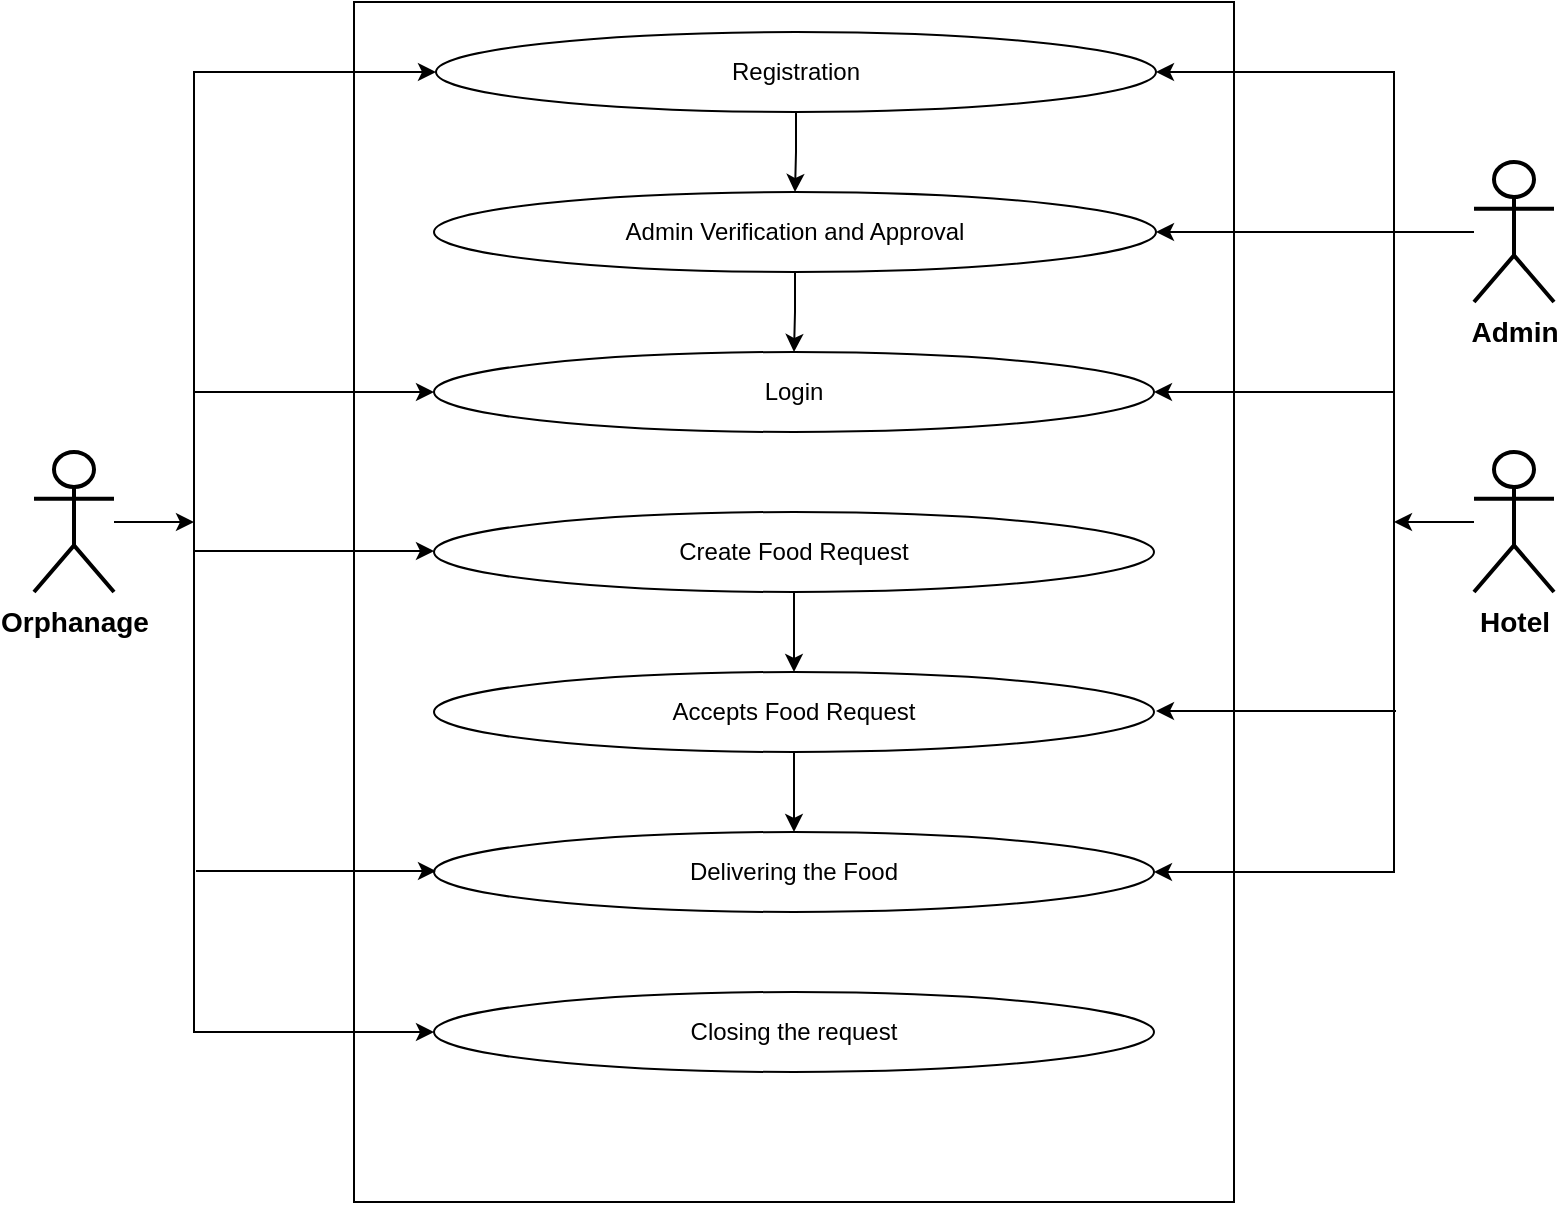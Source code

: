 <mxfile version="24.2.8" type="github">
  <diagram name="Page-1" id="AgnhyLZByRdbrBLprc9_">
    <mxGraphModel dx="1050" dy="557" grid="1" gridSize="10" guides="1" tooltips="1" connect="1" arrows="1" fold="1" page="1" pageScale="1" pageWidth="850" pageHeight="1100" math="0" shadow="0">
      <root>
        <mxCell id="0" />
        <mxCell id="1" parent="0" />
        <mxCell id="MMfc6vFurPr9cZnwIQf3-12" value="" style="rounded=0;whiteSpace=wrap;html=1;rotation=90;" vertex="1" parent="1">
          <mxGeometry x="120" y="185" width="600" height="440" as="geometry" />
        </mxCell>
        <mxCell id="MMfc6vFurPr9cZnwIQf3-30" style="edgeStyle=orthogonalEdgeStyle;rounded=0;orthogonalLoop=1;jettySize=auto;html=1;" edge="1" parent="1" source="MMfc6vFurPr9cZnwIQf3-1">
          <mxGeometry relative="1" as="geometry">
            <mxPoint x="120" y="365" as="targetPoint" />
          </mxGeometry>
        </mxCell>
        <mxCell id="MMfc6vFurPr9cZnwIQf3-1" value="&lt;font style=&quot;font-size: 14px;&quot;&gt;&lt;b&gt;Orphanage&lt;/b&gt;&lt;/font&gt;" style="shape=umlActor;verticalLabelPosition=bottom;verticalAlign=top;html=1;outlineConnect=0;strokeWidth=2;" vertex="1" parent="1">
          <mxGeometry x="40" y="330" width="40" height="70" as="geometry" />
        </mxCell>
        <mxCell id="MMfc6vFurPr9cZnwIQf3-36" style="edgeStyle=orthogonalEdgeStyle;rounded=0;orthogonalLoop=1;jettySize=auto;html=1;" edge="1" parent="1" source="MMfc6vFurPr9cZnwIQf3-2">
          <mxGeometry relative="1" as="geometry">
            <mxPoint x="720" y="365" as="targetPoint" />
          </mxGeometry>
        </mxCell>
        <mxCell id="MMfc6vFurPr9cZnwIQf3-2" value="&lt;b&gt;&lt;font style=&quot;font-size: 14px;&quot;&gt;Hotel&lt;/font&gt;&lt;/b&gt;" style="shape=umlActor;verticalLabelPosition=bottom;verticalAlign=top;html=1;outlineConnect=0;strokeWidth=2;" vertex="1" parent="1">
          <mxGeometry x="760" y="330" width="40" height="70" as="geometry" />
        </mxCell>
        <mxCell id="MMfc6vFurPr9cZnwIQf3-22" style="edgeStyle=orthogonalEdgeStyle;rounded=0;orthogonalLoop=1;jettySize=auto;html=1;entryX=1;entryY=0.5;entryDx=0;entryDy=0;" edge="1" parent="1" source="MMfc6vFurPr9cZnwIQf3-3" target="MMfc6vFurPr9cZnwIQf3-5">
          <mxGeometry relative="1" as="geometry" />
        </mxCell>
        <mxCell id="MMfc6vFurPr9cZnwIQf3-3" value="&lt;b&gt;&lt;font style=&quot;font-size: 14px;&quot;&gt;Admin&lt;/font&gt;&lt;/b&gt;" style="shape=umlActor;verticalLabelPosition=bottom;verticalAlign=top;html=1;outlineConnect=0;strokeWidth=2;" vertex="1" parent="1">
          <mxGeometry x="760" y="185" width="40" height="70" as="geometry" />
        </mxCell>
        <mxCell id="MMfc6vFurPr9cZnwIQf3-23" style="edgeStyle=orthogonalEdgeStyle;rounded=0;orthogonalLoop=1;jettySize=auto;html=1;exitX=0.5;exitY=1;exitDx=0;exitDy=0;entryX=0.5;entryY=0;entryDx=0;entryDy=0;" edge="1" parent="1" source="MMfc6vFurPr9cZnwIQf3-4" target="MMfc6vFurPr9cZnwIQf3-5">
          <mxGeometry relative="1" as="geometry" />
        </mxCell>
        <mxCell id="MMfc6vFurPr9cZnwIQf3-4" value="Registration" style="ellipse;whiteSpace=wrap;html=1;" vertex="1" parent="1">
          <mxGeometry x="241" y="120" width="360" height="40" as="geometry" />
        </mxCell>
        <mxCell id="MMfc6vFurPr9cZnwIQf3-24" style="edgeStyle=orthogonalEdgeStyle;rounded=0;orthogonalLoop=1;jettySize=auto;html=1;" edge="1" parent="1" source="MMfc6vFurPr9cZnwIQf3-5" target="MMfc6vFurPr9cZnwIQf3-6">
          <mxGeometry relative="1" as="geometry" />
        </mxCell>
        <mxCell id="MMfc6vFurPr9cZnwIQf3-5" value="Admin Verification and Approval" style="ellipse;whiteSpace=wrap;html=1;" vertex="1" parent="1">
          <mxGeometry x="240" y="200" width="361" height="40" as="geometry" />
        </mxCell>
        <mxCell id="MMfc6vFurPr9cZnwIQf3-6" value="Login" style="ellipse;whiteSpace=wrap;html=1;" vertex="1" parent="1">
          <mxGeometry x="240" y="280" width="360" height="40" as="geometry" />
        </mxCell>
        <mxCell id="MMfc6vFurPr9cZnwIQf3-34" style="edgeStyle=orthogonalEdgeStyle;rounded=0;orthogonalLoop=1;jettySize=auto;html=1;entryX=0.5;entryY=0;entryDx=0;entryDy=0;" edge="1" parent="1" source="MMfc6vFurPr9cZnwIQf3-7" target="MMfc6vFurPr9cZnwIQf3-8">
          <mxGeometry relative="1" as="geometry" />
        </mxCell>
        <mxCell id="MMfc6vFurPr9cZnwIQf3-7" value="Create Food Request" style="ellipse;whiteSpace=wrap;html=1;" vertex="1" parent="1">
          <mxGeometry x="240" y="360" width="360" height="40" as="geometry" />
        </mxCell>
        <mxCell id="MMfc6vFurPr9cZnwIQf3-35" style="edgeStyle=orthogonalEdgeStyle;rounded=0;orthogonalLoop=1;jettySize=auto;html=1;entryX=0.5;entryY=0;entryDx=0;entryDy=0;" edge="1" parent="1" source="MMfc6vFurPr9cZnwIQf3-8" target="MMfc6vFurPr9cZnwIQf3-9">
          <mxGeometry relative="1" as="geometry" />
        </mxCell>
        <mxCell id="MMfc6vFurPr9cZnwIQf3-8" value="Accepts Food Request" style="ellipse;whiteSpace=wrap;html=1;" vertex="1" parent="1">
          <mxGeometry x="240" y="440" width="360" height="40" as="geometry" />
        </mxCell>
        <mxCell id="MMfc6vFurPr9cZnwIQf3-9" value="Delivering the Food" style="ellipse;whiteSpace=wrap;html=1;" vertex="1" parent="1">
          <mxGeometry x="240" y="520" width="360" height="40" as="geometry" />
        </mxCell>
        <mxCell id="MMfc6vFurPr9cZnwIQf3-10" value="Closing the request" style="ellipse;whiteSpace=wrap;html=1;" vertex="1" parent="1">
          <mxGeometry x="240" y="600" width="360" height="40" as="geometry" />
        </mxCell>
        <mxCell id="MMfc6vFurPr9cZnwIQf3-17" value="" style="endArrow=classic;startArrow=classic;html=1;rounded=0;entryX=0;entryY=0.5;entryDx=0;entryDy=0;exitX=0;exitY=0.5;exitDx=0;exitDy=0;" edge="1" parent="1" source="MMfc6vFurPr9cZnwIQf3-10" target="MMfc6vFurPr9cZnwIQf3-4">
          <mxGeometry width="50" height="50" relative="1" as="geometry">
            <mxPoint x="100" y="380" as="sourcePoint" />
            <mxPoint x="150" y="330" as="targetPoint" />
            <Array as="points">
              <mxPoint x="120" y="620" />
              <mxPoint x="120" y="140" />
            </Array>
          </mxGeometry>
        </mxCell>
        <mxCell id="MMfc6vFurPr9cZnwIQf3-18" value="" style="endArrow=classic;html=1;rounded=0;entryX=0;entryY=0.5;entryDx=0;entryDy=0;" edge="1" parent="1" target="MMfc6vFurPr9cZnwIQf3-6">
          <mxGeometry width="50" height="50" relative="1" as="geometry">
            <mxPoint x="120" y="300" as="sourcePoint" />
            <mxPoint x="170" y="250" as="targetPoint" />
          </mxGeometry>
        </mxCell>
        <mxCell id="MMfc6vFurPr9cZnwIQf3-19" value="" style="endArrow=classic;html=1;rounded=0;entryX=0;entryY=0.5;entryDx=0;entryDy=0;" edge="1" parent="1">
          <mxGeometry width="50" height="50" relative="1" as="geometry">
            <mxPoint x="120" y="379.5" as="sourcePoint" />
            <mxPoint x="240" y="379.5" as="targetPoint" />
          </mxGeometry>
        </mxCell>
        <mxCell id="MMfc6vFurPr9cZnwIQf3-20" value="" style="endArrow=classic;html=1;rounded=0;entryX=0;entryY=0.5;entryDx=0;entryDy=0;" edge="1" parent="1">
          <mxGeometry width="50" height="50" relative="1" as="geometry">
            <mxPoint x="121" y="539.5" as="sourcePoint" />
            <mxPoint x="241" y="539.5" as="targetPoint" />
          </mxGeometry>
        </mxCell>
        <mxCell id="MMfc6vFurPr9cZnwIQf3-31" value="" style="endArrow=classic;startArrow=classic;html=1;rounded=0;exitX=1;exitY=0.5;exitDx=0;exitDy=0;entryX=1;entryY=0.5;entryDx=0;entryDy=0;" edge="1" parent="1" source="MMfc6vFurPr9cZnwIQf3-4" target="MMfc6vFurPr9cZnwIQf3-9">
          <mxGeometry width="50" height="50" relative="1" as="geometry">
            <mxPoint x="680" y="520" as="sourcePoint" />
            <mxPoint x="720" y="560" as="targetPoint" />
            <Array as="points">
              <mxPoint x="720" y="140" />
              <mxPoint x="720" y="540" />
            </Array>
          </mxGeometry>
        </mxCell>
        <mxCell id="MMfc6vFurPr9cZnwIQf3-32" value="" style="endArrow=classic;html=1;rounded=0;entryX=1;entryY=0.5;entryDx=0;entryDy=0;" edge="1" parent="1" target="MMfc6vFurPr9cZnwIQf3-6">
          <mxGeometry width="50" height="50" relative="1" as="geometry">
            <mxPoint x="720" y="300" as="sourcePoint" />
            <mxPoint x="700" y="330" as="targetPoint" />
          </mxGeometry>
        </mxCell>
        <mxCell id="MMfc6vFurPr9cZnwIQf3-33" value="" style="endArrow=classic;html=1;rounded=0;entryX=1;entryY=0.5;entryDx=0;entryDy=0;" edge="1" parent="1">
          <mxGeometry width="50" height="50" relative="1" as="geometry">
            <mxPoint x="721" y="459.5" as="sourcePoint" />
            <mxPoint x="601" y="459.5" as="targetPoint" />
          </mxGeometry>
        </mxCell>
      </root>
    </mxGraphModel>
  </diagram>
</mxfile>
